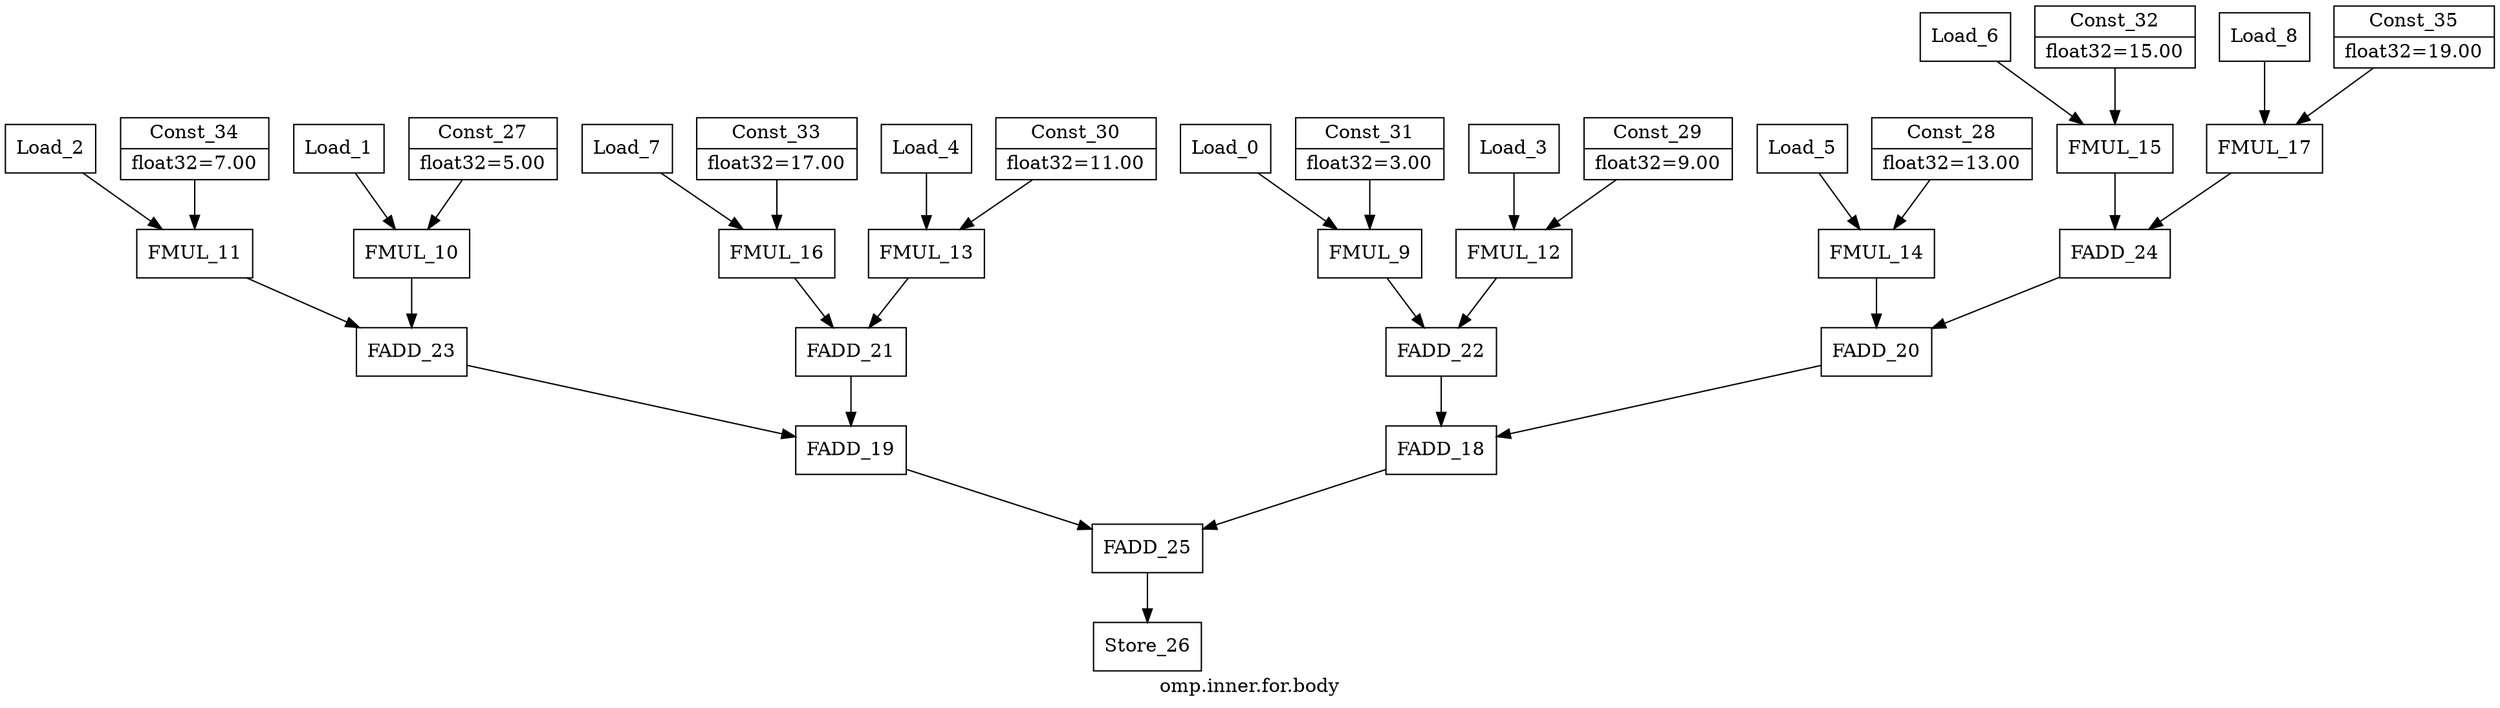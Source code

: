 /*
{
    "ALU" : ["FADD", "FMUL"],
    "MEMPORT" : ["input", "output"],
    "Constant" : ["const"],
    "Any2Pins" : "inPinA,inPinB"
}
*/
strict digraph "omp.inner.for.body" {
label="omp.inner.for.body";
Load_0 [label="{Load_0}", opcode=input, shape=record];
Load_1 [label="{Load_1}", opcode=input, shape=record];
Load_2 [label="{Load_2}", opcode=input, shape=record];
Load_3 [label="{Load_3}", opcode=input, shape=record];
Load_4 [label="{Load_4}", opcode=input, shape=record];
Load_5 [label="{Load_5}", opcode=input, shape=record];
Load_6 [label="{Load_6}", opcode=input, shape=record];
Load_7 [label="{Load_7}", opcode=input, shape=record];
Load_8 [label="{Load_8}", opcode=input, shape=record];
FMUL_9 [label="{FMUL_9}", opcode=FMUL, shape=record, type=op];
FMUL_10 [label="{FMUL_10}", opcode=FMUL, shape=record, type=op];
FMUL_11 [label="{FMUL_11}", opcode=FMUL, shape=record, type=op];
FMUL_12 [label="{FMUL_12}", opcode=FMUL, shape=record, type=op];
FMUL_13 [label="{FMUL_13}", opcode=FMUL, shape=record, type=op];
FMUL_14 [label="{FMUL_14}", opcode=FMUL, shape=record, type=op];
FMUL_15 [label="{FMUL_15}", opcode=FMUL, shape=record, type=op];
FMUL_16 [label="{FMUL_16}", opcode=FMUL, shape=record, type=op];
FMUL_17 [label="{FMUL_17}", opcode=FMUL, shape=record, type=op];
FADD_25 [label="{FADD_25}", opcode=FADD, shape=record, type=op];
Store_26 [label="{Store_26}", opcode=output, shape=record];
Const_27 [constVal="1", float32="5.00", label="{Const_27|float32=5.00}", opcode=const, shape=record];
Const_28 [constVal="1", float32="13.00", label="{Const_28|float32=13.00}", opcode=const, shape=record];
Const_29 [constVal="1", float32="9.00", label="{Const_29|float32=9.00}", opcode=const, shape=record];
Const_30 [constVal="1", float32="11.00", label="{Const_30|float32=11.00}", opcode=const, shape=record];
Const_31 [constVal="1", float32="3.00", label="{Const_31|float32=3.00}", opcode=const, shape=record];
Const_32 [constVal="1", float32="15.00", label="{Const_32|float32=15.00}", opcode=const, shape=record];
Const_33 [constVal="1", float32="17.00", label="{Const_33|float32=17.00}", opcode=const, shape=record];
Const_34 [constVal="1", float32="7.00", label="{Const_34|float32=7.00}", opcode=const, shape=record];
Const_35 [constVal="1", float32="19.00", label="{Const_35|float32=19.00}", opcode=const, shape=record];
FADD_24 [label="{FADD_24}", opcode=FADD, shape=record, type=op];
FADD_23 [label="{FADD_23}", opcode=FADD, shape=record, type=op];
FADD_22 [label="{FADD_22}", opcode=FADD, shape=record, type=op];
FADD_21 [label="{FADD_21}", opcode=FADD, shape=record, type=op];
FADD_20 [label="{FADD_20}", opcode=FADD, shape=record, type=op];
FADD_19 [label="{FADD_19}", opcode=FADD, shape=record, type=op];
FADD_18 [label="{FADD_18}", opcode=FADD, shape=record, type=op];
Load_0 -> FMUL_9  [driver=outPinA, load="inPinB"];
Load_1 -> FMUL_10  [driver=outPinA, load="Any2Pins"];
Load_2 -> FMUL_11  [driver=outPinA, load="Any2Pins"];
Load_3 -> FMUL_12  [driver=outPinA, load="Any2Pins"];
Load_4 -> FMUL_13  [driver=outPinA, load="Any2Pins"];
Load_5 -> FMUL_14  [driver=outPinA, load="Any2Pins"];
Load_6 -> FMUL_15  [driver=outPinA, load="Any2Pins"];
Load_7 -> FMUL_16  [driver=outPinA, load="Any2Pins"];
Load_8 -> FMUL_17  [driver=outPinA, load="Any2Pins"];
FMUL_9 -> FADD_22  [driver=outPinA, load="Any2Pins"];
FMUL_10 -> FADD_23  [driver=outPinA, load="Any2Pins"];
FMUL_11 -> FADD_23  [driver=outPinA, load="Any2Pins"];
FMUL_12 -> FADD_22  [driver=outPinA, load="Any2Pins"];
FMUL_13 -> FADD_21  [driver=outPinA, load="Any2Pins"];
FMUL_14 -> FADD_20  [driver=outPinA, load="Any2Pins"];
FMUL_15 -> FADD_24  [driver=outPinA, load="Any2Pins"];
FMUL_16 -> FADD_21  [driver=outPinA, load="Any2Pins"];
FMUL_17 -> FADD_24  [driver=outPinA, load="Any2Pins"];
FADD_25 -> Store_26  [driver=outPinA, load="inPinA"];
Const_27 -> FMUL_10  [driver=outPinA, load="Any2Pins"];
Const_28 -> FMUL_14  [driver=outPinA, load="Any2Pins"];
Const_29 -> FMUL_12  [driver=outPinA, load="Any2Pins"];
Const_30 -> FMUL_13  [driver=outPinA, load="Any2Pins"];
Const_31 -> FMUL_9  [driver=outPinA, load="Any2Pins"];
Const_32 -> FMUL_15  [driver=outPinA, load="Any2Pins"];
Const_33 -> FMUL_16  [driver=outPinA, load="Any2Pins"];
Const_34 -> FMUL_11  [driver=outPinA, load="Any2Pins"];
Const_35 -> FMUL_17  [driver=outPinA, load="Any2Pins"];
FADD_24 -> FADD_20  [driver=outPinA, load="Any2Pins"];
FADD_23 -> FADD_19  [driver=outPinA, load="Any2Pins"];
FADD_22 -> FADD_18  [driver=outPinA, load="Any2Pins"];
FADD_21 -> FADD_19  [driver=outPinA, load="Any2Pins"];
FADD_20 -> FADD_18  [driver=outPinA, load="Any2Pins"];
FADD_19 -> FADD_25  [driver=outPinA, load="Any2Pins"];
FADD_18 -> FADD_25  [driver=outPinA, load="inPinB"];
}